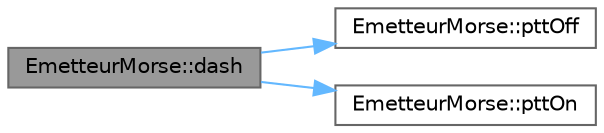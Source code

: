 digraph "EmetteurMorse::dash"
{
 // INTERACTIVE_SVG=YES
 // LATEX_PDF_SIZE
  bgcolor="transparent";
  edge [fontname=Helvetica,fontsize=10,labelfontname=Helvetica,labelfontsize=10];
  node [fontname=Helvetica,fontsize=10,shape=box,height=0.2,width=0.4];
  rankdir="LR";
  Node1 [id="Node000001",label="EmetteurMorse::dash",height=0.2,width=0.4,color="gray40", fillcolor="grey60", style="filled", fontcolor="black",tooltip="Génère le son long (\"trait\") du Morse."];
  Node1 -> Node2 [id="edge1_Node000001_Node000002",color="steelblue1",style="solid",tooltip=" "];
  Node2 [id="Node000002",label="EmetteurMorse::pttOff",height=0.2,width=0.4,color="grey40", fillcolor="white", style="filled",URL="$d6/d4f/class_emetteur_morse.html#a21126be06abd6e7c7029ceb54a2401cb",tooltip="Relâche le bouton du PTT et éteint la LED d'émission."];
  Node1 -> Node3 [id="edge2_Node000001_Node000003",color="steelblue1",style="solid",tooltip=" "];
  Node3 [id="Node000003",label="EmetteurMorse::pttOn",height=0.2,width=0.4,color="grey40", fillcolor="white", style="filled",URL="$d6/d4f/class_emetteur_morse.html#aecc00dba95a6d9b43e837a5722cce63c",tooltip="Appuie sur le bouton du PTT et allume la LED d'émission."];
}
